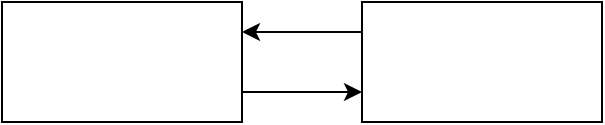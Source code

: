 <mxfile version="17.4.0" type="github">
  <diagram id="drJ8yxhPniuHiTQkFM9J" name="Page-1">
    <mxGraphModel dx="1422" dy="712" grid="1" gridSize="10" guides="1" tooltips="1" connect="1" arrows="1" fold="1" page="1" pageScale="1" pageWidth="1169" pageHeight="827" math="0" shadow="0">
      <root>
        <mxCell id="0" />
        <mxCell id="1" parent="0" />
        <mxCell id="SsTML2EAIHHSghLiwWzD-4" style="edgeStyle=orthogonalEdgeStyle;rounded=0;orthogonalLoop=1;jettySize=auto;html=1;exitX=0;exitY=0.25;exitDx=0;exitDy=0;entryX=1;entryY=0.25;entryDx=0;entryDy=0;" edge="1" parent="1" source="SsTML2EAIHHSghLiwWzD-1" target="SsTML2EAIHHSghLiwWzD-2">
          <mxGeometry relative="1" as="geometry" />
        </mxCell>
        <mxCell id="SsTML2EAIHHSghLiwWzD-1" value="" style="rounded=0;whiteSpace=wrap;html=1;" vertex="1" parent="1">
          <mxGeometry x="520" y="260" width="120" height="60" as="geometry" />
        </mxCell>
        <mxCell id="SsTML2EAIHHSghLiwWzD-3" style="edgeStyle=orthogonalEdgeStyle;rounded=0;orthogonalLoop=1;jettySize=auto;html=1;exitX=1;exitY=0.75;exitDx=0;exitDy=0;entryX=0;entryY=0.75;entryDx=0;entryDy=0;" edge="1" parent="1" source="SsTML2EAIHHSghLiwWzD-2" target="SsTML2EAIHHSghLiwWzD-1">
          <mxGeometry relative="1" as="geometry" />
        </mxCell>
        <mxCell id="SsTML2EAIHHSghLiwWzD-2" value="" style="rounded=0;whiteSpace=wrap;html=1;" vertex="1" parent="1">
          <mxGeometry x="340" y="260" width="120" height="60" as="geometry" />
        </mxCell>
      </root>
    </mxGraphModel>
  </diagram>
</mxfile>
